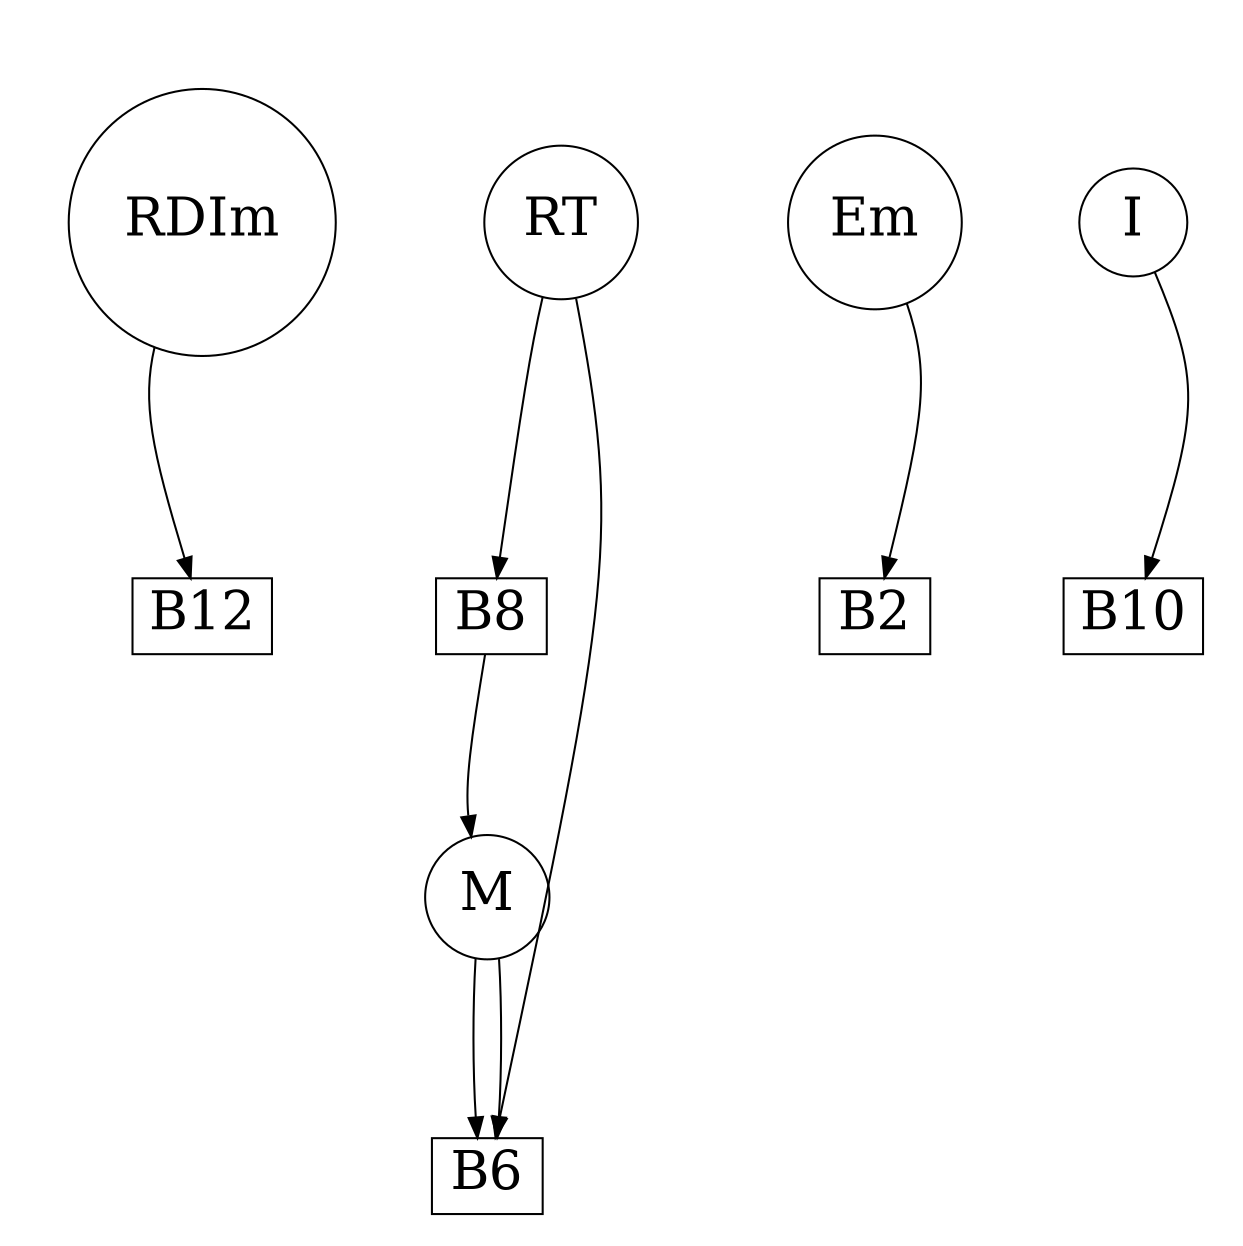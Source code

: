 strict digraph G {
remincross="true";
ratio="fill";
splines="curved";
overlap="true";
size="8.3,8.3";
B12 [shape="box", fontsize=26, pos="280.0,0.0!"];
RT [shape="circle", fontsize=26, pos="80.0,240.0!"];
Em [shape="circle", fontsize=26, pos="0.0,280.0!"];
I [shape="circle", fontsize=26, pos="240.0,120.0!"];
RDIm [shape="circle", fontsize=26, pos="300.0,80.0!"];
B10 [shape="box", fontsize=26, pos="160.0,80.0!"];
B6 [shape="box", fontsize=26, pos="260.0,240.0!"];
B2 [shape="box", fontsize=26, pos="0.0,360.0!"];
M [shape="circle", fontsize=26, pos="260.0,360.0!"];
B8 [shape="box", fontsize=26, pos="160.0,320.0!"];
I -> B10;
RDIm -> B12;
Em -> B2;
B6 -> RT;
RT -> B8;
B8 -> M;
M -> B6;
B6 -> M;
}
